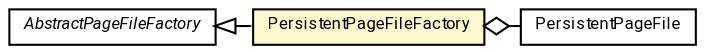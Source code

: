 #!/usr/local/bin/dot
#
# Class diagram 
# Generated by UMLGraph version R5_7_2-60-g0e99a6 (http://www.spinellis.gr/umlgraph/)
#

digraph G {
	graph [fontnames="svg"]
	edge [fontname="Roboto",fontsize=7,labelfontname="Roboto",labelfontsize=7,color="black"];
	node [fontname="Roboto",fontcolor="black",fontsize=8,shape=plaintext,margin=0,width=0,height=0];
	nodesep=0.15;
	ranksep=0.25;
	rankdir=LR;
	// de.lmu.ifi.dbs.elki.persistent.PersistentPageFileFactory<P extends de.lmu.ifi.dbs.elki.persistent.ExternalizablePage>
	c8171647 [label=<<table title="de.lmu.ifi.dbs.elki.persistent.PersistentPageFileFactory" border="0" cellborder="1" cellspacing="0" cellpadding="2" bgcolor="lemonChiffon" href="PersistentPageFileFactory.html" target="_parent">
		<tr><td><table border="0" cellspacing="0" cellpadding="1">
		<tr><td align="center" balign="center"> <font face="Roboto">PersistentPageFileFactory</font> </td></tr>
		</table></td></tr>
		</table>>, URL="PersistentPageFileFactory.html"];
	// de.lmu.ifi.dbs.elki.persistent.PersistentPageFile<P extends de.lmu.ifi.dbs.elki.persistent.ExternalizablePage>
	c8171651 [label=<<table title="de.lmu.ifi.dbs.elki.persistent.PersistentPageFile" border="0" cellborder="1" cellspacing="0" cellpadding="2" href="PersistentPageFile.html" target="_parent">
		<tr><td><table border="0" cellspacing="0" cellpadding="1">
		<tr><td align="center" balign="center"> <font face="Roboto">PersistentPageFile</font> </td></tr>
		</table></td></tr>
		</table>>, URL="PersistentPageFile.html"];
	// de.lmu.ifi.dbs.elki.persistent.AbstractPageFileFactory<P extends de.lmu.ifi.dbs.elki.persistent.Page>
	c8174682 [label=<<table title="de.lmu.ifi.dbs.elki.persistent.AbstractPageFileFactory" border="0" cellborder="1" cellspacing="0" cellpadding="2" href="AbstractPageFileFactory.html" target="_parent">
		<tr><td><table border="0" cellspacing="0" cellpadding="1">
		<tr><td align="center" balign="center"> <font face="Roboto"><i>AbstractPageFileFactory</i></font> </td></tr>
		</table></td></tr>
		</table>>, URL="AbstractPageFileFactory.html"];
	// de.lmu.ifi.dbs.elki.persistent.PersistentPageFileFactory<P extends de.lmu.ifi.dbs.elki.persistent.ExternalizablePage> extends de.lmu.ifi.dbs.elki.persistent.AbstractPageFileFactory<P extends de.lmu.ifi.dbs.elki.persistent.Page>
	c8174682 -> c8171647 [arrowtail=empty,dir=back,weight=10];
	// de.lmu.ifi.dbs.elki.persistent.PersistentPageFileFactory<P extends de.lmu.ifi.dbs.elki.persistent.ExternalizablePage> has de.lmu.ifi.dbs.elki.persistent.PersistentPageFile<P extends de.lmu.ifi.dbs.elki.persistent.ExternalizablePage>
	c8171647 -> c8171651 [arrowhead=none,arrowtail=ediamond,dir=back,weight=4];
}

